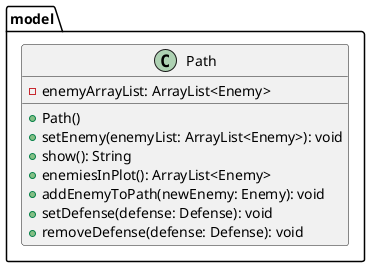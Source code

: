 @startuml
'https://plantuml.com/class-diagram

package model {
    class Path {
      - enemyArrayList: ArrayList<Enemy>
      + Path()
      + setEnemy(enemyList: ArrayList<Enemy>): void
      + show(): String
      + enemiesInPlot(): ArrayList<Enemy>
      + addEnemyToPath(newEnemy: Enemy): void
      + setDefense(defense: Defense): void
      + removeDefense(defense: Defense): void
    }
}

@enduml